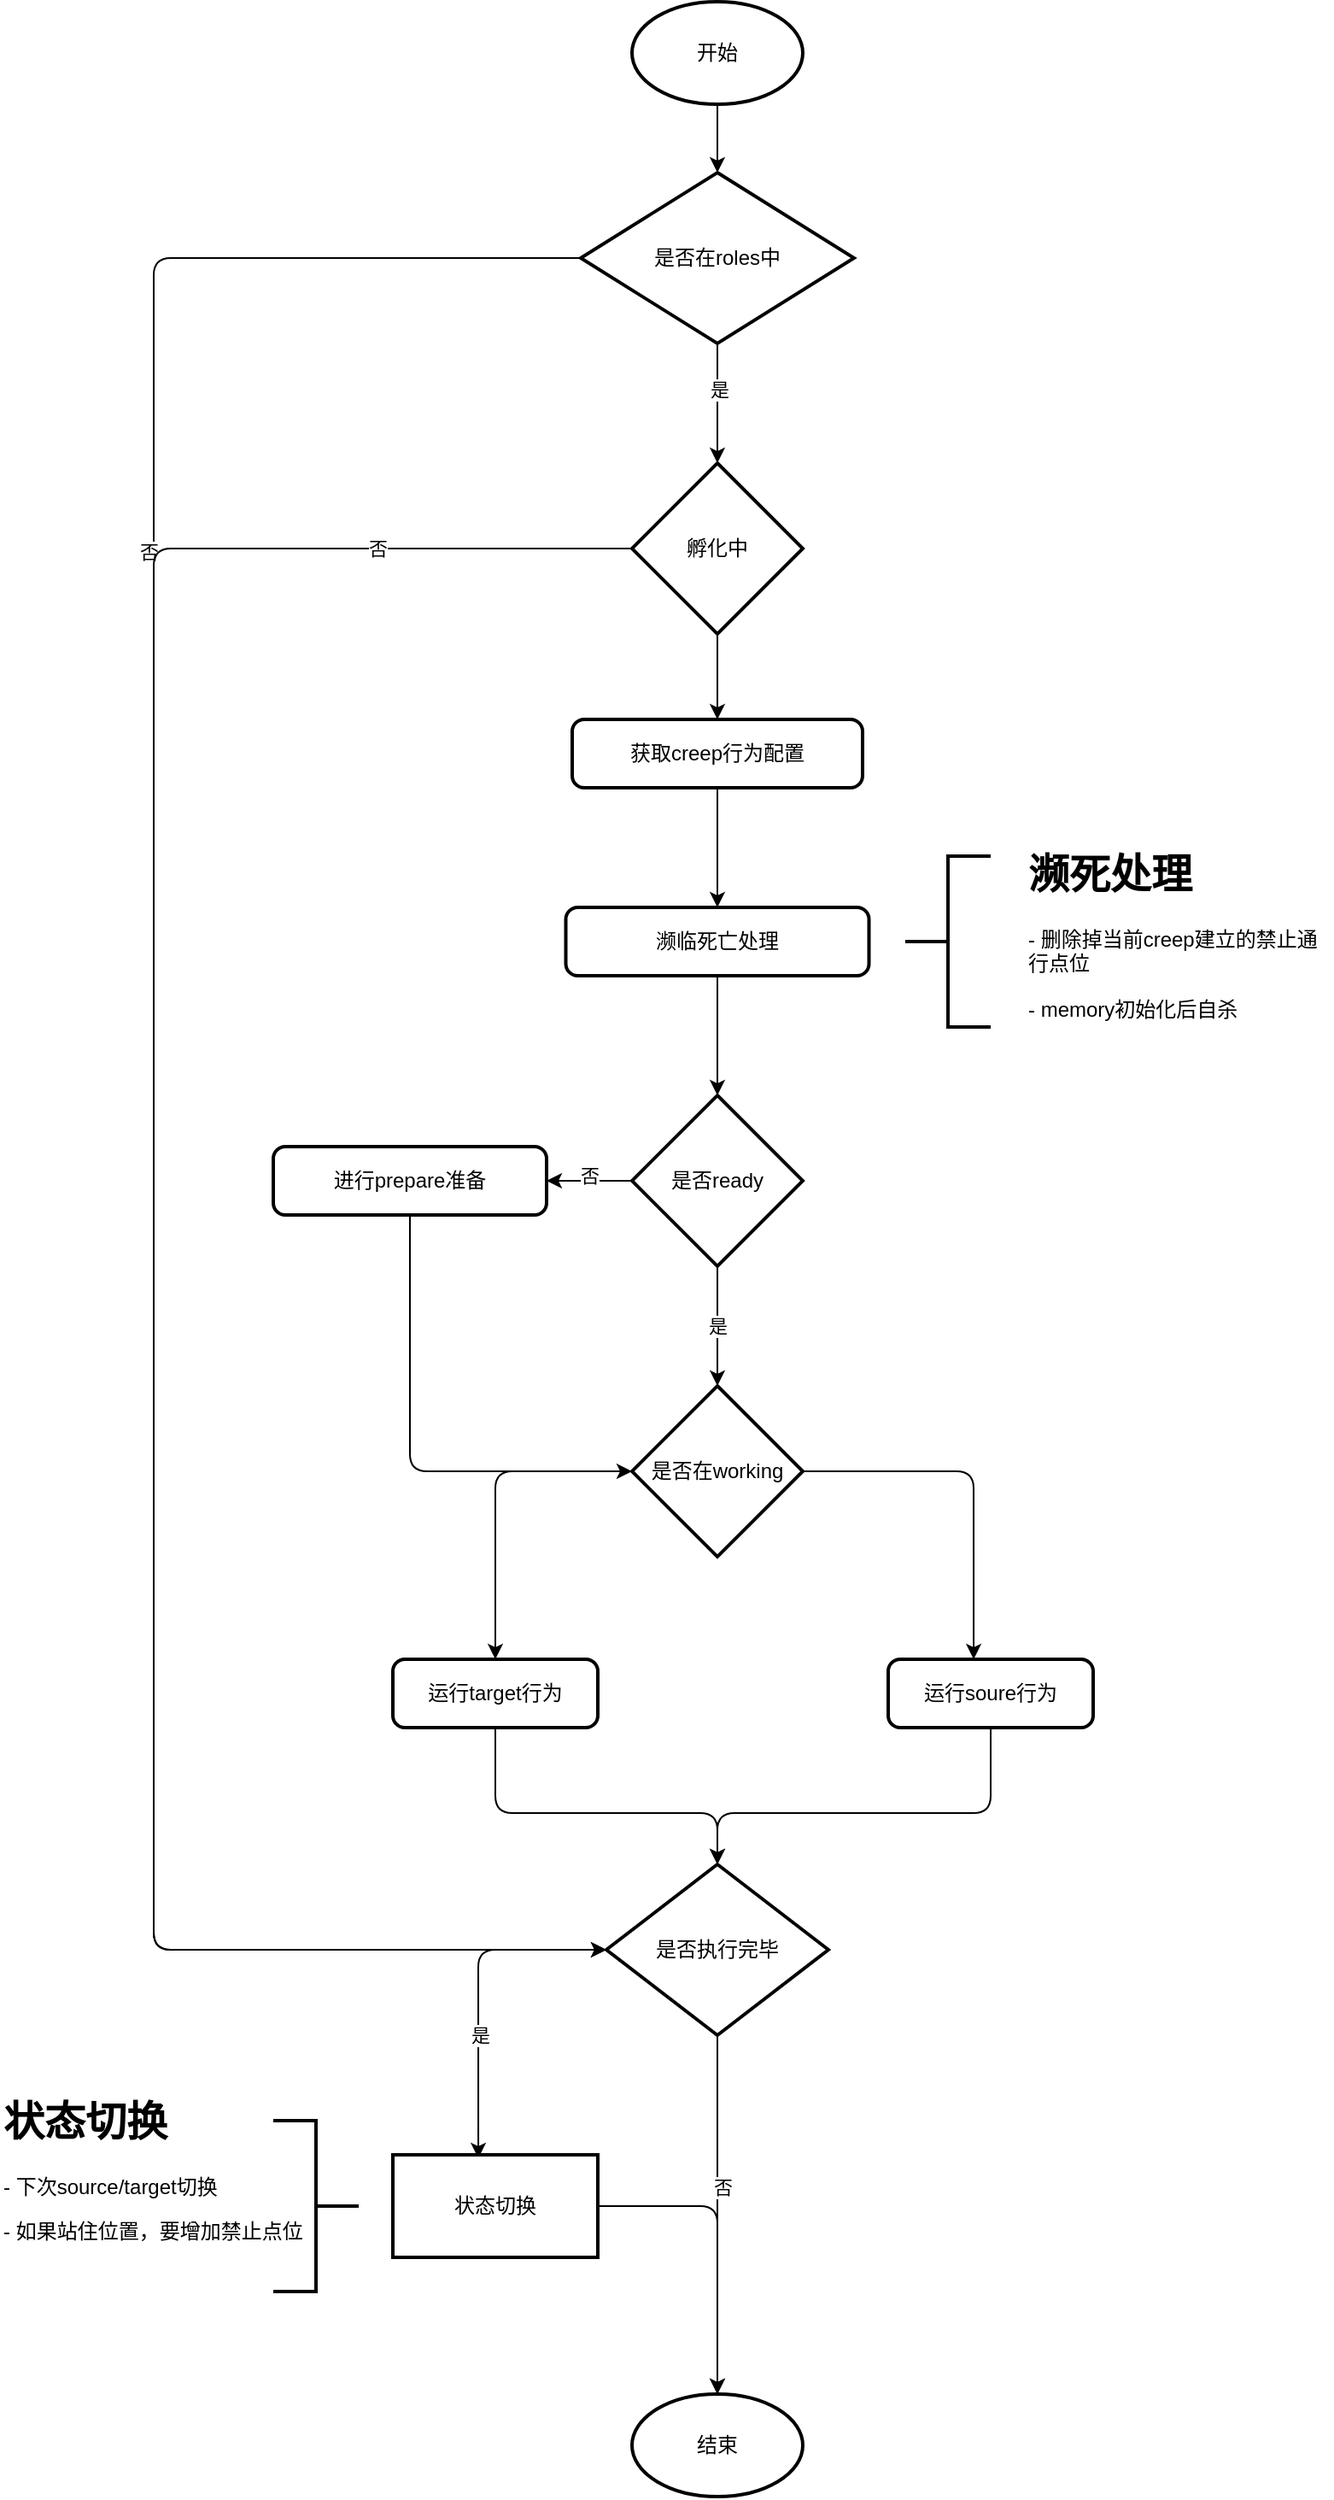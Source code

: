<mxfile>
    <diagram id="REoRJ5YaCJ6ooYfZcaLi" name="第 1 页">
        <mxGraphModel dx="1426" dy="1124" grid="1" gridSize="10" guides="1" tooltips="1" connect="1" arrows="1" fold="1" page="1" pageScale="1" pageWidth="3300" pageHeight="4681" math="0" shadow="0">
            <root>
                <mxCell id="0"/>
                <mxCell id="1" parent="0"/>
                <mxCell id="27" style="edgeStyle=none;html=1;" edge="1" parent="1" source="6" target="8">
                    <mxGeometry relative="1" as="geometry"/>
                </mxCell>
                <mxCell id="28" value="是" style="edgeLabel;html=1;align=center;verticalAlign=middle;resizable=0;points=[];" vertex="1" connectable="0" parent="27">
                    <mxGeometry x="-0.229" y="1" relative="1" as="geometry">
                        <mxPoint as="offset"/>
                    </mxGeometry>
                </mxCell>
                <mxCell id="34" style="edgeStyle=none;html=1;entryX=0;entryY=0.5;entryDx=0;entryDy=0;entryPerimeter=0;" edge="1" parent="1" source="6" target="23">
                    <mxGeometry relative="1" as="geometry">
                        <mxPoint x="1330" y="1270" as="targetPoint"/>
                        <Array as="points">
                            <mxPoint x="1080" y="290"/>
                            <mxPoint x="1080" y="1280"/>
                        </Array>
                    </mxGeometry>
                </mxCell>
                <mxCell id="35" value="否" style="edgeLabel;html=1;align=center;verticalAlign=middle;resizable=0;points=[];" vertex="1" connectable="0" parent="34">
                    <mxGeometry x="-0.439" y="-3" relative="1" as="geometry">
                        <mxPoint as="offset"/>
                    </mxGeometry>
                </mxCell>
                <mxCell id="6" value="是否在roles中" style="strokeWidth=2;html=1;shape=mxgraph.flowchart.decision;whiteSpace=wrap;" vertex="1" parent="1">
                    <mxGeometry x="1330" y="240" width="160" height="100" as="geometry"/>
                </mxCell>
                <mxCell id="36" style="edgeStyle=none;html=1;" edge="1" parent="1" source="8" target="23">
                    <mxGeometry relative="1" as="geometry">
                        <mxPoint x="1080" y="1331" as="targetPoint"/>
                        <Array as="points">
                            <mxPoint x="1080" y="460"/>
                            <mxPoint x="1080" y="1280"/>
                        </Array>
                    </mxGeometry>
                </mxCell>
                <mxCell id="37" value="否" style="edgeLabel;html=1;align=center;verticalAlign=middle;resizable=0;points=[];" vertex="1" connectable="0" parent="36">
                    <mxGeometry x="-0.781" relative="1" as="geometry">
                        <mxPoint as="offset"/>
                    </mxGeometry>
                </mxCell>
                <mxCell id="38" value="" style="edgeStyle=none;html=1;" edge="1" parent="1" source="8" target="9">
                    <mxGeometry relative="1" as="geometry"/>
                </mxCell>
                <mxCell id="8" value="孵化中" style="strokeWidth=2;html=1;shape=mxgraph.flowchart.decision;whiteSpace=wrap;" vertex="1" parent="1">
                    <mxGeometry x="1360" y="410" width="100" height="100" as="geometry"/>
                </mxCell>
                <mxCell id="39" value="" style="edgeStyle=none;html=1;" edge="1" parent="1" source="9" target="11">
                    <mxGeometry relative="1" as="geometry"/>
                </mxCell>
                <mxCell id="9" value="获取creep行为配置" style="rounded=1;whiteSpace=wrap;html=1;absoluteArcSize=1;arcSize=14;strokeWidth=2;" vertex="1" parent="1">
                    <mxGeometry x="1325" y="560" width="170" height="40" as="geometry"/>
                </mxCell>
                <mxCell id="26" value="" style="edgeStyle=none;html=1;" edge="1" parent="1" source="10" target="6">
                    <mxGeometry relative="1" as="geometry"/>
                </mxCell>
                <mxCell id="10" value="开始" style="strokeWidth=2;html=1;shape=mxgraph.flowchart.start_1;whiteSpace=wrap;" vertex="1" parent="1">
                    <mxGeometry x="1360" y="140" width="100" height="60" as="geometry"/>
                </mxCell>
                <mxCell id="40" value="" style="edgeStyle=none;html=1;" edge="1" parent="1" source="11" target="16">
                    <mxGeometry relative="1" as="geometry"/>
                </mxCell>
                <mxCell id="11" value="濒临死亡处理" style="rounded=1;whiteSpace=wrap;html=1;absoluteArcSize=1;arcSize=14;strokeWidth=2;" vertex="1" parent="1">
                    <mxGeometry x="1321.25" y="670" width="177.5" height="40" as="geometry"/>
                </mxCell>
                <mxCell id="12" value="" style="strokeWidth=2;html=1;shape=mxgraph.flowchart.annotation_2;align=left;labelPosition=right;pointerEvents=1;" vertex="1" parent="1">
                    <mxGeometry x="1520" y="640" width="50" height="100" as="geometry"/>
                </mxCell>
                <mxCell id="15" value="&lt;h1 style=&quot;margin-top: 0px;&quot;&gt;濒死处理&lt;/h1&gt;&lt;p&gt;- 删除掉当前creep建立的禁止通行点位&lt;/p&gt;&lt;p&gt;- memory初始化后自杀&lt;/p&gt;" style="text;html=1;whiteSpace=wrap;overflow=hidden;rounded=0;" vertex="1" parent="1">
                    <mxGeometry x="1590" y="630" width="180" height="120" as="geometry"/>
                </mxCell>
                <mxCell id="41" value="" style="edgeStyle=none;html=1;" edge="1" parent="1" source="16" target="20">
                    <mxGeometry relative="1" as="geometry"/>
                </mxCell>
                <mxCell id="45" value="否" style="edgeLabel;html=1;align=center;verticalAlign=middle;resizable=0;points=[];" vertex="1" connectable="0" parent="41">
                    <mxGeometry y="-3" relative="1" as="geometry">
                        <mxPoint as="offset"/>
                    </mxGeometry>
                </mxCell>
                <mxCell id="43" value="" style="edgeStyle=none;html=1;" edge="1" parent="1" source="16" target="17">
                    <mxGeometry relative="1" as="geometry"/>
                </mxCell>
                <mxCell id="46" value="是" style="edgeLabel;html=1;align=center;verticalAlign=middle;resizable=0;points=[];" vertex="1" connectable="0" parent="43">
                    <mxGeometry relative="1" as="geometry">
                        <mxPoint as="offset"/>
                    </mxGeometry>
                </mxCell>
                <mxCell id="16" value="是否ready" style="strokeWidth=2;html=1;shape=mxgraph.flowchart.decision;whiteSpace=wrap;" vertex="1" parent="1">
                    <mxGeometry x="1360" y="780" width="100" height="100" as="geometry"/>
                </mxCell>
                <mxCell id="47" style="edgeStyle=none;html=1;entryX=0.417;entryY=0;entryDx=0;entryDy=0;entryPerimeter=0;" edge="1" parent="1" source="17" target="24">
                    <mxGeometry relative="1" as="geometry">
                        <mxPoint x="1620" y="1000" as="targetPoint"/>
                        <Array as="points">
                            <mxPoint x="1560" y="1000"/>
                        </Array>
                    </mxGeometry>
                </mxCell>
                <mxCell id="49" style="edgeStyle=none;html=1;entryX=0.5;entryY=0;entryDx=0;entryDy=0;" edge="1" parent="1" source="17" target="21">
                    <mxGeometry relative="1" as="geometry">
                        <mxPoint x="1140" y="1000" as="targetPoint"/>
                        <Array as="points">
                            <mxPoint x="1280" y="1000"/>
                        </Array>
                    </mxGeometry>
                </mxCell>
                <mxCell id="17" value="是否在working" style="strokeWidth=2;html=1;shape=mxgraph.flowchart.decision;whiteSpace=wrap;" vertex="1" parent="1">
                    <mxGeometry x="1360" y="950" width="100" height="100" as="geometry"/>
                </mxCell>
                <mxCell id="44" style="edgeStyle=none;html=1;" edge="1" parent="1" source="20" target="17">
                    <mxGeometry relative="1" as="geometry">
                        <mxPoint x="1230" y="1070" as="targetPoint"/>
                        <Array as="points">
                            <mxPoint x="1230" y="1000"/>
                        </Array>
                    </mxGeometry>
                </mxCell>
                <mxCell id="20" value="进行prepare准备" style="rounded=1;whiteSpace=wrap;html=1;absoluteArcSize=1;arcSize=14;strokeWidth=2;" vertex="1" parent="1">
                    <mxGeometry x="1150" y="810" width="160" height="40" as="geometry"/>
                </mxCell>
                <mxCell id="50" style="edgeStyle=none;html=1;" edge="1" parent="1" source="21" target="23">
                    <mxGeometry relative="1" as="geometry">
                        <mxPoint x="1480" y="1200" as="targetPoint"/>
                        <Array as="points">
                            <mxPoint x="1280" y="1200"/>
                            <mxPoint x="1410" y="1200"/>
                        </Array>
                    </mxGeometry>
                </mxCell>
                <mxCell id="21" value="运行target行为" style="rounded=1;whiteSpace=wrap;html=1;absoluteArcSize=1;arcSize=14;strokeWidth=2;" vertex="1" parent="1">
                    <mxGeometry x="1220" y="1110" width="120" height="40" as="geometry"/>
                </mxCell>
                <mxCell id="56" style="edgeStyle=none;html=1;" edge="1" parent="1" source="23" target="25">
                    <mxGeometry relative="1" as="geometry"/>
                </mxCell>
                <mxCell id="57" value="否" style="edgeLabel;html=1;align=center;verticalAlign=middle;resizable=0;points=[];" vertex="1" connectable="0" parent="56">
                    <mxGeometry x="-0.152" y="3" relative="1" as="geometry">
                        <mxPoint as="offset"/>
                    </mxGeometry>
                </mxCell>
                <mxCell id="58" style="edgeStyle=none;html=1;entryX=0.417;entryY=0.033;entryDx=0;entryDy=0;entryPerimeter=0;" edge="1" parent="1" source="23" target="53">
                    <mxGeometry relative="1" as="geometry">
                        <mxPoint x="1110" y="1280" as="targetPoint"/>
                        <Array as="points">
                            <mxPoint x="1270" y="1280"/>
                        </Array>
                    </mxGeometry>
                </mxCell>
                <mxCell id="61" value="是" style="edgeLabel;html=1;align=center;verticalAlign=middle;resizable=0;points=[];" vertex="1" connectable="0" parent="58">
                    <mxGeometry x="0.269" y="1" relative="1" as="geometry">
                        <mxPoint as="offset"/>
                    </mxGeometry>
                </mxCell>
                <mxCell id="23" value="是否执行完毕" style="strokeWidth=2;html=1;shape=mxgraph.flowchart.decision;whiteSpace=wrap;" vertex="1" parent="1">
                    <mxGeometry x="1345" y="1230" width="130" height="100" as="geometry"/>
                </mxCell>
                <mxCell id="51" style="edgeStyle=none;html=1;" edge="1" parent="1" source="24" target="23">
                    <mxGeometry relative="1" as="geometry">
                        <mxPoint x="1340" y="1200" as="targetPoint"/>
                        <Array as="points">
                            <mxPoint x="1570" y="1200"/>
                            <mxPoint x="1410" y="1200"/>
                        </Array>
                    </mxGeometry>
                </mxCell>
                <mxCell id="24" value="运行soure行为" style="rounded=1;whiteSpace=wrap;html=1;absoluteArcSize=1;arcSize=14;strokeWidth=2;" vertex="1" parent="1">
                    <mxGeometry x="1510" y="1110" width="120" height="40" as="geometry"/>
                </mxCell>
                <mxCell id="25" value="结束" style="strokeWidth=2;html=1;shape=mxgraph.flowchart.start_1;whiteSpace=wrap;" vertex="1" parent="1">
                    <mxGeometry x="1360" y="1540" width="100" height="60" as="geometry"/>
                </mxCell>
                <mxCell id="60" style="edgeStyle=none;html=1;" edge="1" parent="1" source="53" target="25">
                    <mxGeometry relative="1" as="geometry">
                        <mxPoint x="1530" y="1430" as="targetPoint"/>
                        <Array as="points">
                            <mxPoint x="1410" y="1430"/>
                        </Array>
                    </mxGeometry>
                </mxCell>
                <mxCell id="53" value="状态切换" style="whiteSpace=wrap;html=1;strokeWidth=2;" vertex="1" parent="1">
                    <mxGeometry x="1220" y="1400" width="120" height="60" as="geometry"/>
                </mxCell>
                <mxCell id="63" value="" style="strokeWidth=2;html=1;shape=mxgraph.flowchart.annotation_2;align=left;labelPosition=right;pointerEvents=1;rotation=-180;" vertex="1" parent="1">
                    <mxGeometry x="1150" y="1380" width="50" height="100" as="geometry"/>
                </mxCell>
                <mxCell id="65" value="&lt;h1 style=&quot;margin-top: 0px;&quot;&gt;状态切换&lt;/h1&gt;&lt;p&gt;- 下次source/target切换&lt;/p&gt;&lt;p&gt;- 如果站住位置，要增加禁止点位&lt;/p&gt;" style="text;html=1;whiteSpace=wrap;overflow=hidden;rounded=0;" vertex="1" parent="1">
                    <mxGeometry x="990" y="1360" width="180" height="120" as="geometry"/>
                </mxCell>
            </root>
        </mxGraphModel>
    </diagram>
</mxfile>